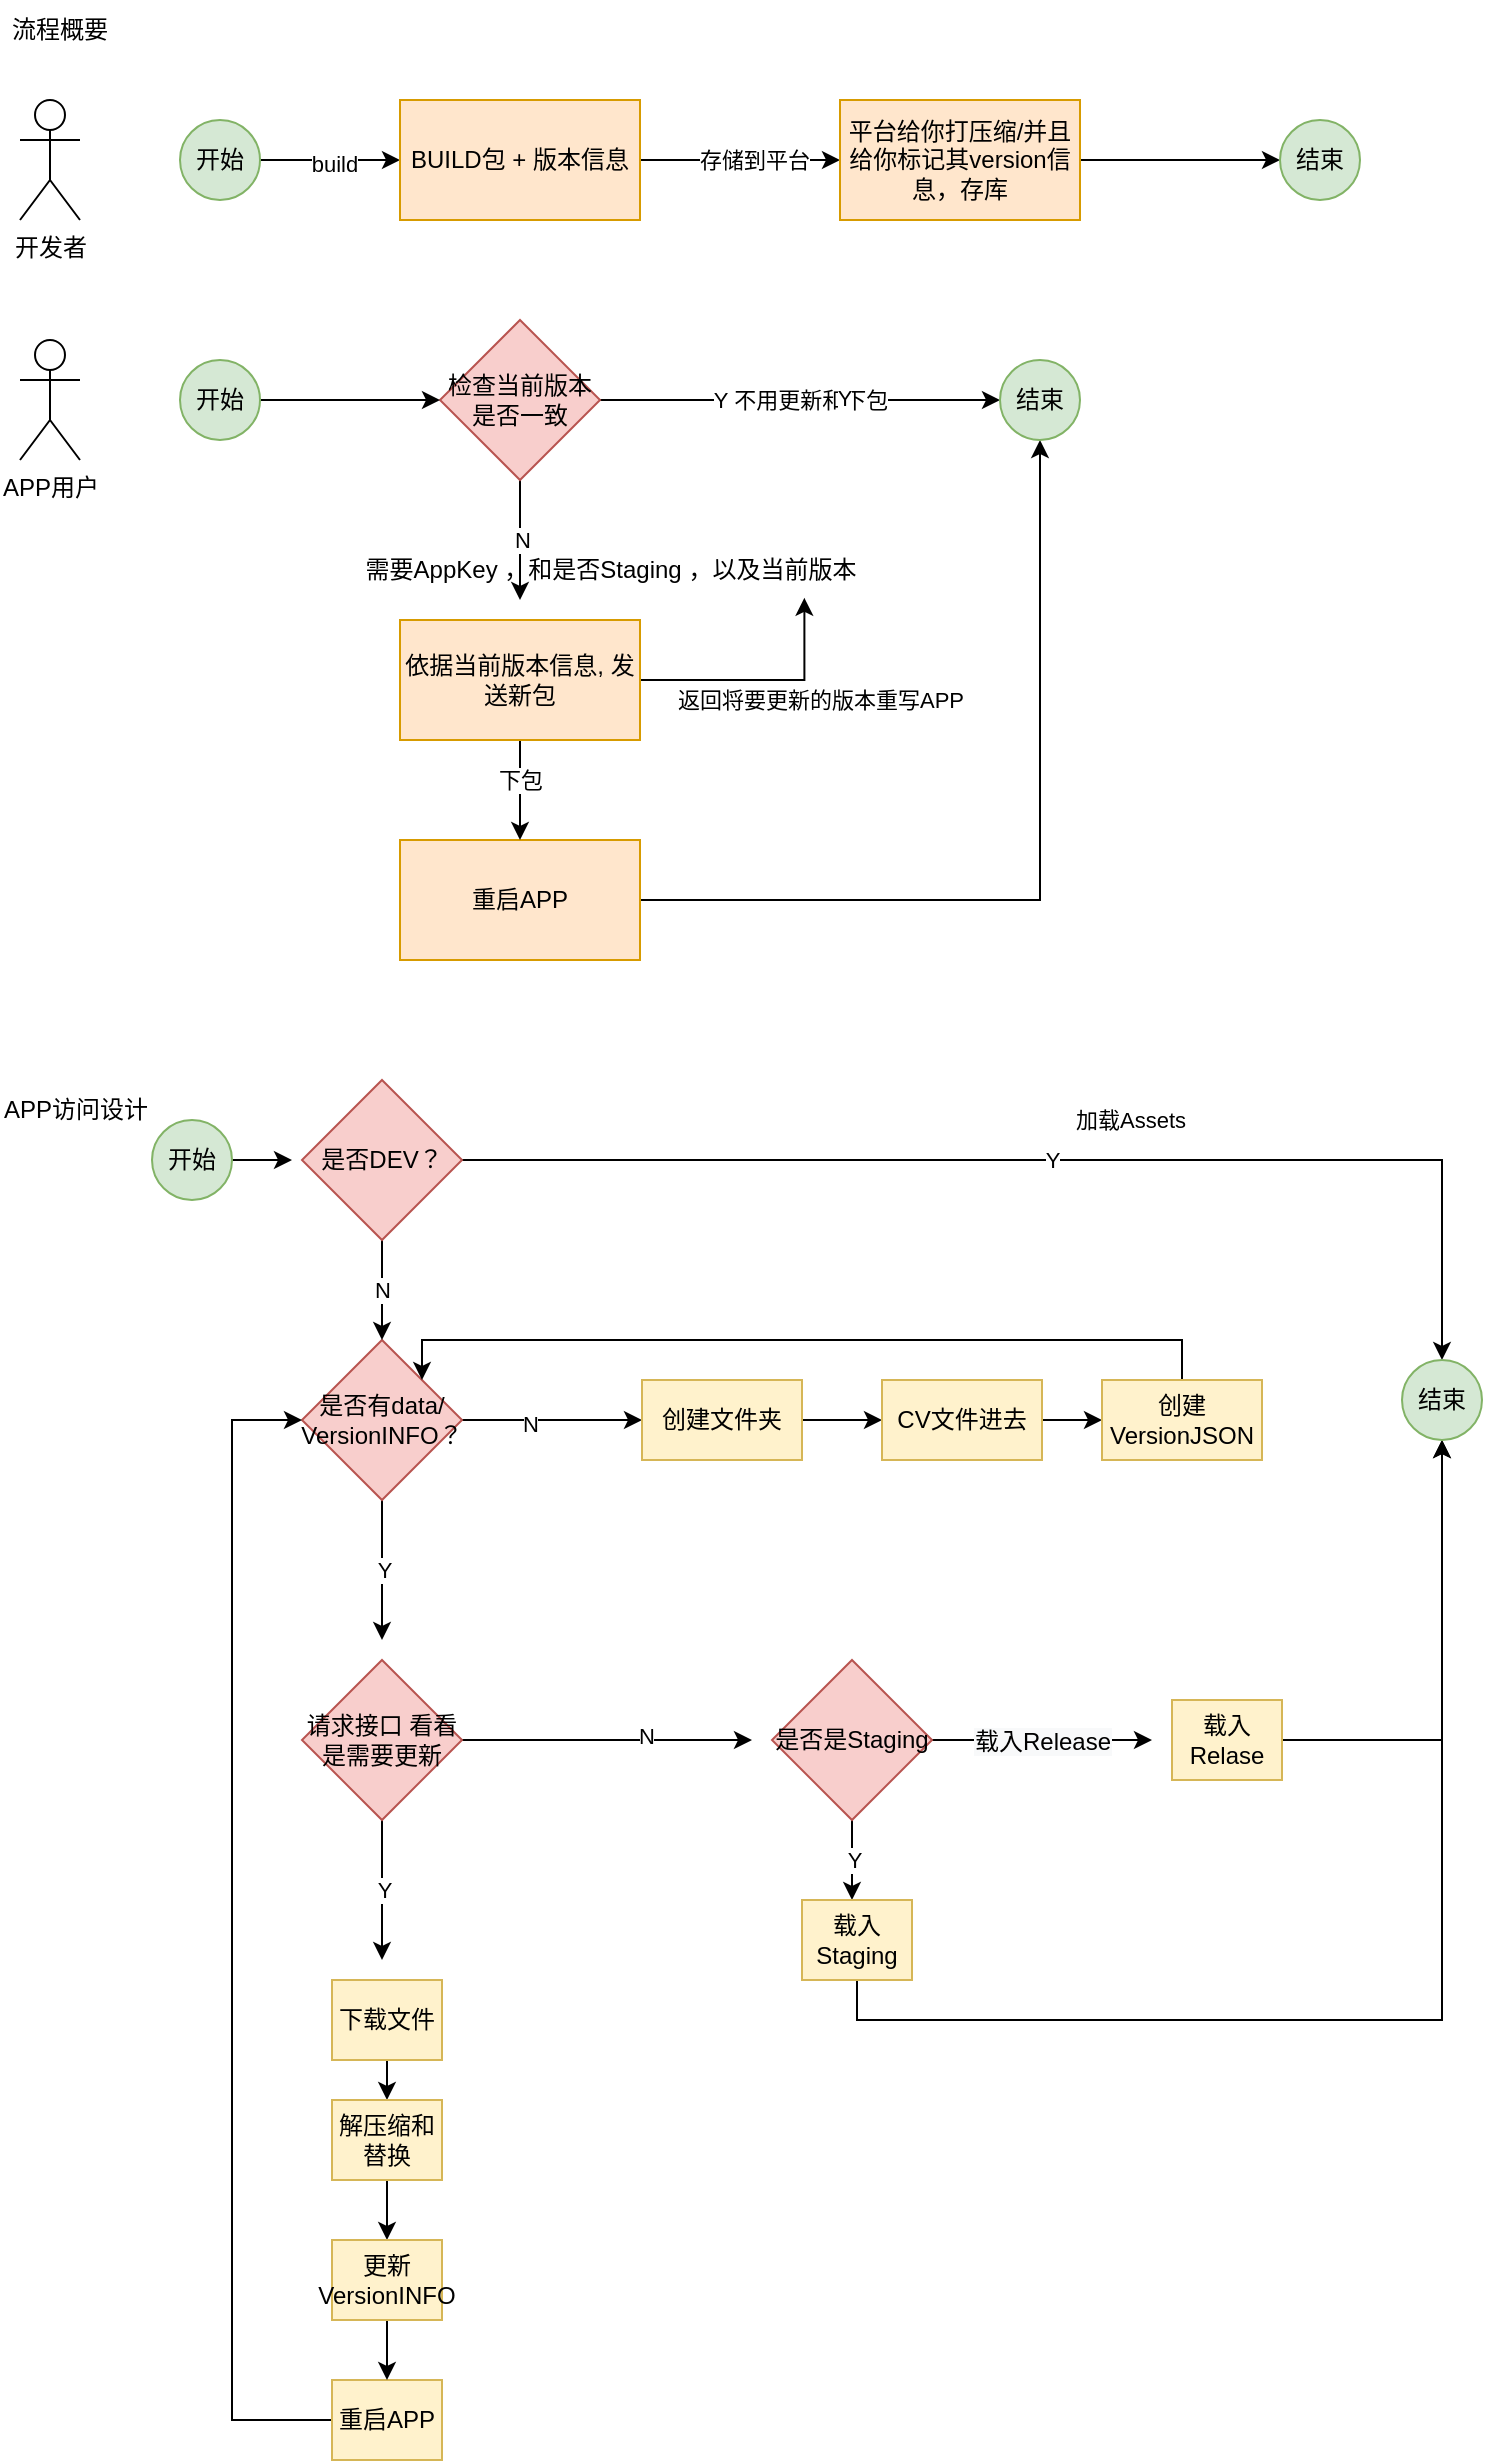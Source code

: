 <mxfile version="16.1.2" type="device"><diagram id="2lM2lwTUtbdxGsBKdN3J" name="第 1 页"><mxGraphModel dx="1106" dy="830" grid="1" gridSize="10" guides="1" tooltips="1" connect="1" arrows="1" fold="1" page="1" pageScale="1" pageWidth="827" pageHeight="1169" math="0" shadow="0"><root><mxCell id="0"/><mxCell id="1" parent="0"/><mxCell id="BhmfG3ROlnPIpAQ-kHiL-32" style="edgeStyle=orthogonalEdgeStyle;rounded=0;orthogonalLoop=1;jettySize=auto;html=1;exitX=1;exitY=0.5;exitDx=0;exitDy=0;" parent="1" source="BhmfG3ROlnPIpAQ-kHiL-6" target="BhmfG3ROlnPIpAQ-kHiL-12" edge="1"><mxGeometry relative="1" as="geometry"/></mxCell><mxCell id="BhmfG3ROlnPIpAQ-kHiL-39" value="build" style="edgeLabel;html=1;align=center;verticalAlign=middle;resizable=0;points=[];" parent="BhmfG3ROlnPIpAQ-kHiL-32" vertex="1" connectable="0"><mxGeometry x="0.039" y="-2" relative="1" as="geometry"><mxPoint as="offset"/></mxGeometry></mxCell><mxCell id="BhmfG3ROlnPIpAQ-kHiL-6" value="开始" style="ellipse;whiteSpace=wrap;html=1;aspect=fixed;fillColor=#d5e8d4;strokeColor=#82b366;" parent="1" vertex="1"><mxGeometry x="105" y="80" width="40" height="40" as="geometry"/></mxCell><mxCell id="BhmfG3ROlnPIpAQ-kHiL-8" value="开发者" style="shape=umlActor;verticalLabelPosition=bottom;verticalAlign=top;html=1;outlineConnect=0;" parent="1" vertex="1"><mxGeometry x="25" y="70" width="30" height="60" as="geometry"/></mxCell><mxCell id="BhmfG3ROlnPIpAQ-kHiL-11" value="APP用户" style="shape=umlActor;verticalLabelPosition=bottom;verticalAlign=top;html=1;outlineConnect=0;" parent="1" vertex="1"><mxGeometry x="25" y="190" width="30" height="60" as="geometry"/></mxCell><mxCell id="BhmfG3ROlnPIpAQ-kHiL-33" style="edgeStyle=orthogonalEdgeStyle;rounded=0;orthogonalLoop=1;jettySize=auto;html=1;exitX=1;exitY=0.5;exitDx=0;exitDy=0;" parent="1" source="BhmfG3ROlnPIpAQ-kHiL-12" target="BhmfG3ROlnPIpAQ-kHiL-13" edge="1"><mxGeometry relative="1" as="geometry"/></mxCell><mxCell id="BhmfG3ROlnPIpAQ-kHiL-36" value="存储到平台" style="edgeLabel;html=1;align=center;verticalAlign=middle;resizable=0;points=[];" parent="BhmfG3ROlnPIpAQ-kHiL-33" vertex="1" connectable="0"><mxGeometry x="-0.308" y="2" relative="1" as="geometry"><mxPoint x="22" y="2" as="offset"/></mxGeometry></mxCell><mxCell id="BhmfG3ROlnPIpAQ-kHiL-12" value="BUILD包 + 版本信息" style="rounded=0;whiteSpace=wrap;html=1;fillColor=#ffe6cc;strokeColor=#d79b00;" parent="1" vertex="1"><mxGeometry x="215" y="70" width="120" height="60" as="geometry"/></mxCell><mxCell id="BhmfG3ROlnPIpAQ-kHiL-35" style="edgeStyle=orthogonalEdgeStyle;rounded=0;orthogonalLoop=1;jettySize=auto;html=1;exitX=1;exitY=0.5;exitDx=0;exitDy=0;entryX=0;entryY=0.5;entryDx=0;entryDy=0;" parent="1" source="BhmfG3ROlnPIpAQ-kHiL-13" target="BhmfG3ROlnPIpAQ-kHiL-31" edge="1"><mxGeometry relative="1" as="geometry"/></mxCell><mxCell id="BhmfG3ROlnPIpAQ-kHiL-13" value="平台给你打压缩/并且给你标记其version信息，存库" style="rounded=0;whiteSpace=wrap;html=1;fillColor=#ffe6cc;strokeColor=#d79b00;" parent="1" vertex="1"><mxGeometry x="435" y="70" width="120" height="60" as="geometry"/></mxCell><mxCell id="BhmfG3ROlnPIpAQ-kHiL-40" value="N" style="edgeStyle=orthogonalEdgeStyle;rounded=0;orthogonalLoop=1;jettySize=auto;html=1;exitX=0.5;exitY=1;exitDx=0;exitDy=0;entryX=0.5;entryY=0;entryDx=0;entryDy=0;" parent="1" source="BhmfG3ROlnPIpAQ-kHiL-17" edge="1"><mxGeometry relative="1" as="geometry"><mxPoint x="275" y="320" as="targetPoint"/></mxGeometry></mxCell><mxCell id="BhmfG3ROlnPIpAQ-kHiL-41" value="Y 不用更新和下包" style="edgeStyle=orthogonalEdgeStyle;rounded=0;orthogonalLoop=1;jettySize=auto;html=1;exitX=1;exitY=0.5;exitDx=0;exitDy=0;entryX=0;entryY=0.5;entryDx=0;entryDy=0;" parent="1" source="BhmfG3ROlnPIpAQ-kHiL-17" target="BhmfG3ROlnPIpAQ-kHiL-43" edge="1"><mxGeometry relative="1" as="geometry"><mxPoint x="415" y="220.31" as="targetPoint"/></mxGeometry></mxCell><mxCell id="BhmfG3ROlnPIpAQ-kHiL-42" value="Y" style="edgeLabel;html=1;align=center;verticalAlign=middle;resizable=0;points=[];" parent="BhmfG3ROlnPIpAQ-kHiL-41" vertex="1" connectable="0"><mxGeometry x="0.219" y="1" relative="1" as="geometry"><mxPoint as="offset"/></mxGeometry></mxCell><mxCell id="BhmfG3ROlnPIpAQ-kHiL-17" value="检查当前版本是否一致" style="rhombus;whiteSpace=wrap;html=1;fillColor=#f8cecc;strokeColor=#b85450;" parent="1" vertex="1"><mxGeometry x="235" y="180" width="80" height="80" as="geometry"/></mxCell><mxCell id="BhmfG3ROlnPIpAQ-kHiL-46" style="edgeStyle=orthogonalEdgeStyle;rounded=0;orthogonalLoop=1;jettySize=auto;html=1;exitX=1;exitY=0.5;exitDx=0;exitDy=0;" parent="1" source="BhmfG3ROlnPIpAQ-kHiL-20" target="BhmfG3ROlnPIpAQ-kHiL-43" edge="1"><mxGeometry relative="1" as="geometry"/></mxCell><mxCell id="BhmfG3ROlnPIpAQ-kHiL-20" value="重启APP" style="rounded=0;whiteSpace=wrap;html=1;fillColor=#ffe6cc;strokeColor=#d79b00;" parent="1" vertex="1"><mxGeometry x="215" y="440" width="120" height="60" as="geometry"/></mxCell><mxCell id="BhmfG3ROlnPIpAQ-kHiL-31" value="结束" style="ellipse;whiteSpace=wrap;html=1;aspect=fixed;fillColor=#d5e8d4;strokeColor=#82b366;" parent="1" vertex="1"><mxGeometry x="655" y="80" width="40" height="40" as="geometry"/></mxCell><mxCell id="BhmfG3ROlnPIpAQ-kHiL-51" style="edgeStyle=orthogonalEdgeStyle;rounded=0;orthogonalLoop=1;jettySize=auto;html=1;exitX=1;exitY=0.5;exitDx=0;exitDy=0;entryX=0;entryY=0.5;entryDx=0;entryDy=0;" parent="1" source="BhmfG3ROlnPIpAQ-kHiL-37" target="BhmfG3ROlnPIpAQ-kHiL-17" edge="1"><mxGeometry relative="1" as="geometry"/></mxCell><mxCell id="BhmfG3ROlnPIpAQ-kHiL-37" value="开始" style="ellipse;whiteSpace=wrap;html=1;aspect=fixed;fillColor=#d5e8d4;strokeColor=#82b366;" parent="1" vertex="1"><mxGeometry x="105" y="200" width="40" height="40" as="geometry"/></mxCell><mxCell id="BhmfG3ROlnPIpAQ-kHiL-43" value="结束" style="ellipse;whiteSpace=wrap;html=1;aspect=fixed;fillColor=#d5e8d4;strokeColor=#82b366;" parent="1" vertex="1"><mxGeometry x="515" y="200" width="40" height="40" as="geometry"/></mxCell><mxCell id="BhmfG3ROlnPIpAQ-kHiL-45" style="edgeStyle=orthogonalEdgeStyle;rounded=0;orthogonalLoop=1;jettySize=auto;html=1;exitX=0.5;exitY=1;exitDx=0;exitDy=0;" parent="1" source="BhmfG3ROlnPIpAQ-kHiL-44" target="BhmfG3ROlnPIpAQ-kHiL-20" edge="1"><mxGeometry relative="1" as="geometry"/></mxCell><mxCell id="BhmfG3ROlnPIpAQ-kHiL-50" value="下包" style="edgeLabel;html=1;align=center;verticalAlign=middle;resizable=0;points=[];" parent="BhmfG3ROlnPIpAQ-kHiL-45" vertex="1" connectable="0"><mxGeometry x="-0.339" y="1" relative="1" as="geometry"><mxPoint x="-1" y="3" as="offset"/></mxGeometry></mxCell><mxCell id="BhmfG3ROlnPIpAQ-kHiL-48" style="edgeStyle=orthogonalEdgeStyle;rounded=0;orthogonalLoop=1;jettySize=auto;html=1;exitX=1;exitY=0.5;exitDx=0;exitDy=0;entryX=0.86;entryY=0.964;entryDx=0;entryDy=0;entryPerimeter=0;" parent="1" source="BhmfG3ROlnPIpAQ-kHiL-44" target="BhmfG3ROlnPIpAQ-kHiL-47" edge="1"><mxGeometry relative="1" as="geometry"/></mxCell><mxCell id="BhmfG3ROlnPIpAQ-kHiL-49" value="返回将要更新的版本重写APP" style="edgeLabel;html=1;align=center;verticalAlign=middle;resizable=0;points=[];" parent="BhmfG3ROlnPIpAQ-kHiL-48" vertex="1" connectable="0"><mxGeometry x="-0.193" y="-2" relative="1" as="geometry"><mxPoint x="40" y="8" as="offset"/></mxGeometry></mxCell><mxCell id="BhmfG3ROlnPIpAQ-kHiL-44" value="依据当前版本信息, 发送新包" style="rounded=0;whiteSpace=wrap;html=1;fillColor=#ffe6cc;strokeColor=#d79b00;" parent="1" vertex="1"><mxGeometry x="215" y="330" width="120" height="60" as="geometry"/></mxCell><mxCell id="BhmfG3ROlnPIpAQ-kHiL-47" value="需要AppKey ，和是否Staging ，以及当前版本" style="text;html=1;align=center;verticalAlign=middle;resizable=0;points=[];autosize=1;strokeColor=none;fillColor=none;" parent="1" vertex="1"><mxGeometry x="185" y="290" width="270" height="30" as="geometry"/></mxCell><mxCell id="2VMpYK0dCk2_2af81qOv-3" value="流程概要" style="text;html=1;strokeColor=none;fillColor=none;align=center;verticalAlign=middle;whiteSpace=wrap;rounded=0;" parent="1" vertex="1"><mxGeometry x="15" y="20" width="60" height="30" as="geometry"/></mxCell><mxCell id="2VMpYK0dCk2_2af81qOv-20" value="APP访问设计" style="text;html=1;align=left;verticalAlign=middle;resizable=0;points=[];autosize=1;strokeColor=none;fillColor=none;" parent="1" vertex="1"><mxGeometry x="15" y="560" width="100" height="30" as="geometry"/></mxCell><mxCell id="2VMpYK0dCk2_2af81qOv-36" style="edgeStyle=orthogonalEdgeStyle;rounded=0;orthogonalLoop=1;jettySize=auto;html=1;exitX=1;exitY=0.5;exitDx=0;exitDy=0;" parent="1" source="2VMpYK0dCk2_2af81qOv-22" target="2VMpYK0dCk2_2af81qOv-31" edge="1"><mxGeometry relative="1" as="geometry"/></mxCell><mxCell id="2VMpYK0dCk2_2af81qOv-39" value="N" style="edgeLabel;html=1;align=center;verticalAlign=middle;resizable=0;points=[];" parent="2VMpYK0dCk2_2af81qOv-36" vertex="1" connectable="0"><mxGeometry x="-0.244" y="-2" relative="1" as="geometry"><mxPoint as="offset"/></mxGeometry></mxCell><mxCell id="2VMpYK0dCk2_2af81qOv-40" value="Y" style="edgeStyle=orthogonalEdgeStyle;rounded=0;orthogonalLoop=1;jettySize=auto;html=1;exitX=0.5;exitY=1;exitDx=0;exitDy=0;" parent="1" source="2VMpYK0dCk2_2af81qOv-22" edge="1"><mxGeometry relative="1" as="geometry"><mxPoint x="206" y="840" as="targetPoint"/></mxGeometry></mxCell><mxCell id="2VMpYK0dCk2_2af81qOv-22" value="是否有data/ VersionINFO？" style="rhombus;whiteSpace=wrap;html=1;fillColor=#f8cecc;strokeColor=#b85450;" parent="1" vertex="1"><mxGeometry x="166" y="690" width="80" height="80" as="geometry"/></mxCell><mxCell id="2VMpYK0dCk2_2af81qOv-27" value="Y" style="edgeStyle=orthogonalEdgeStyle;rounded=0;orthogonalLoop=1;jettySize=auto;html=1;exitX=0.5;exitY=1;exitDx=0;exitDy=0;entryX=0.5;entryY=0;entryDx=0;entryDy=0;" parent="1" source="2VMpYK0dCk2_2af81qOv-23" edge="1"><mxGeometry relative="1" as="geometry"><mxPoint x="441" y="970" as="targetPoint"/></mxGeometry></mxCell><mxCell id="2VMpYK0dCk2_2af81qOv-28" value="&lt;span style=&quot;font-size: 12px; background-color: rgb(248, 249, 250);&quot;&gt;载入Release&lt;/span&gt;" style="edgeStyle=orthogonalEdgeStyle;rounded=0;orthogonalLoop=1;jettySize=auto;html=1;exitX=1;exitY=0.5;exitDx=0;exitDy=0;" parent="1" source="2VMpYK0dCk2_2af81qOv-23" edge="1"><mxGeometry relative="1" as="geometry"><mxPoint x="591" y="890" as="targetPoint"/></mxGeometry></mxCell><mxCell id="2VMpYK0dCk2_2af81qOv-23" value="是否是Staging" style="rhombus;whiteSpace=wrap;html=1;fillColor=#f8cecc;strokeColor=#b85450;" parent="1" vertex="1"><mxGeometry x="401" y="850" width="80" height="80" as="geometry"/></mxCell><mxCell id="2VMpYK0dCk2_2af81qOv-37" style="edgeStyle=orthogonalEdgeStyle;rounded=0;orthogonalLoop=1;jettySize=auto;html=1;exitX=1;exitY=0.5;exitDx=0;exitDy=0;" parent="1" source="2VMpYK0dCk2_2af81qOv-31" target="2VMpYK0dCk2_2af81qOv-32" edge="1"><mxGeometry relative="1" as="geometry"/></mxCell><mxCell id="2VMpYK0dCk2_2af81qOv-31" value="创建文件夹" style="rounded=0;whiteSpace=wrap;html=1;fillColor=#fff2cc;strokeColor=#d6b656;" parent="1" vertex="1"><mxGeometry x="336" y="710" width="80" height="40" as="geometry"/></mxCell><mxCell id="2VMpYK0dCk2_2af81qOv-38" style="edgeStyle=orthogonalEdgeStyle;rounded=0;orthogonalLoop=1;jettySize=auto;html=1;exitX=1;exitY=0.5;exitDx=0;exitDy=0;" parent="1" source="2VMpYK0dCk2_2af81qOv-32" target="2VMpYK0dCk2_2af81qOv-33" edge="1"><mxGeometry relative="1" as="geometry"/></mxCell><mxCell id="2VMpYK0dCk2_2af81qOv-32" value="CV文件进去" style="rounded=0;whiteSpace=wrap;html=1;fillColor=#fff2cc;strokeColor=#d6b656;" parent="1" vertex="1"><mxGeometry x="456" y="710" width="80" height="40" as="geometry"/></mxCell><mxCell id="2VMpYK0dCk2_2af81qOv-66" style="edgeStyle=orthogonalEdgeStyle;rounded=0;orthogonalLoop=1;jettySize=auto;html=1;exitX=0.5;exitY=0;exitDx=0;exitDy=0;entryX=1;entryY=0;entryDx=0;entryDy=0;" parent="1" source="2VMpYK0dCk2_2af81qOv-33" target="2VMpYK0dCk2_2af81qOv-22" edge="1"><mxGeometry relative="1" as="geometry"><Array as="points"><mxPoint x="606" y="690"/><mxPoint x="226" y="690"/></Array></mxGeometry></mxCell><mxCell id="2VMpYK0dCk2_2af81qOv-33" value="创建VersionJSON" style="rounded=0;whiteSpace=wrap;html=1;fillColor=#fff2cc;strokeColor=#d6b656;" parent="1" vertex="1"><mxGeometry x="566" y="710" width="80" height="40" as="geometry"/></mxCell><mxCell id="2VMpYK0dCk2_2af81qOv-46" value="Y" style="edgeStyle=orthogonalEdgeStyle;rounded=0;orthogonalLoop=1;jettySize=auto;html=1;exitX=0.5;exitY=1;exitDx=0;exitDy=0;" parent="1" source="2VMpYK0dCk2_2af81qOv-45" edge="1"><mxGeometry relative="1" as="geometry"><mxPoint x="206" y="1000" as="targetPoint"/></mxGeometry></mxCell><mxCell id="2VMpYK0dCk2_2af81qOv-47" style="edgeStyle=orthogonalEdgeStyle;rounded=0;orthogonalLoop=1;jettySize=auto;html=1;exitX=1;exitY=0.5;exitDx=0;exitDy=0;" parent="1" source="2VMpYK0dCk2_2af81qOv-45" edge="1"><mxGeometry relative="1" as="geometry"><mxPoint x="391" y="890" as="targetPoint"/></mxGeometry></mxCell><mxCell id="2VMpYK0dCk2_2af81qOv-48" value="N" style="edgeLabel;html=1;align=center;verticalAlign=middle;resizable=0;points=[];" parent="2VMpYK0dCk2_2af81qOv-47" vertex="1" connectable="0"><mxGeometry x="0.269" y="3" relative="1" as="geometry"><mxPoint as="offset"/></mxGeometry></mxCell><mxCell id="2VMpYK0dCk2_2af81qOv-45" value="请求接口 看看是需要更新" style="rhombus;whiteSpace=wrap;html=1;fillColor=#f8cecc;strokeColor=#b85450;" parent="1" vertex="1"><mxGeometry x="166" y="850" width="80" height="80" as="geometry"/></mxCell><mxCell id="2VMpYK0dCk2_2af81qOv-53" style="edgeStyle=orthogonalEdgeStyle;rounded=0;orthogonalLoop=1;jettySize=auto;html=1;exitX=0.5;exitY=1;exitDx=0;exitDy=0;entryX=0.5;entryY=0;entryDx=0;entryDy=0;" parent="1" source="2VMpYK0dCk2_2af81qOv-49" target="2VMpYK0dCk2_2af81qOv-50" edge="1"><mxGeometry relative="1" as="geometry"/></mxCell><mxCell id="2VMpYK0dCk2_2af81qOv-49" value="下载文件" style="rounded=0;whiteSpace=wrap;html=1;fillColor=#fff2cc;strokeColor=#d6b656;" parent="1" vertex="1"><mxGeometry x="181" y="1010" width="55" height="40" as="geometry"/></mxCell><mxCell id="2VMpYK0dCk2_2af81qOv-54" style="edgeStyle=orthogonalEdgeStyle;rounded=0;orthogonalLoop=1;jettySize=auto;html=1;exitX=0.5;exitY=1;exitDx=0;exitDy=0;" parent="1" source="2VMpYK0dCk2_2af81qOv-50" target="2VMpYK0dCk2_2af81qOv-52" edge="1"><mxGeometry relative="1" as="geometry"/></mxCell><mxCell id="2VMpYK0dCk2_2af81qOv-50" value="解压缩和替换" style="rounded=0;whiteSpace=wrap;html=1;fillColor=#fff2cc;strokeColor=#d6b656;" parent="1" vertex="1"><mxGeometry x="181" y="1070" width="55" height="40" as="geometry"/></mxCell><mxCell id="2VMpYK0dCk2_2af81qOv-56" style="edgeStyle=orthogonalEdgeStyle;rounded=0;orthogonalLoop=1;jettySize=auto;html=1;exitX=0;exitY=0.5;exitDx=0;exitDy=0;entryX=0;entryY=0.5;entryDx=0;entryDy=0;" parent="1" source="2VMpYK0dCk2_2af81qOv-51" target="2VMpYK0dCk2_2af81qOv-22" edge="1"><mxGeometry relative="1" as="geometry"><Array as="points"><mxPoint x="131" y="1230"/><mxPoint x="131" y="730"/></Array></mxGeometry></mxCell><mxCell id="2VMpYK0dCk2_2af81qOv-51" value="重启APP" style="rounded=0;whiteSpace=wrap;html=1;fillColor=#fff2cc;strokeColor=#d6b656;" parent="1" vertex="1"><mxGeometry x="181" y="1210" width="55" height="40" as="geometry"/></mxCell><mxCell id="2VMpYK0dCk2_2af81qOv-55" style="edgeStyle=orthogonalEdgeStyle;rounded=0;orthogonalLoop=1;jettySize=auto;html=1;exitX=0.5;exitY=1;exitDx=0;exitDy=0;entryX=0.5;entryY=0;entryDx=0;entryDy=0;" parent="1" source="2VMpYK0dCk2_2af81qOv-52" target="2VMpYK0dCk2_2af81qOv-51" edge="1"><mxGeometry relative="1" as="geometry"/></mxCell><mxCell id="2VMpYK0dCk2_2af81qOv-52" value="更新VersionINFO" style="rounded=0;whiteSpace=wrap;html=1;fillColor=#fff2cc;strokeColor=#d6b656;" parent="1" vertex="1"><mxGeometry x="181" y="1140" width="55" height="40" as="geometry"/></mxCell><mxCell id="2VMpYK0dCk2_2af81qOv-68" style="edgeStyle=orthogonalEdgeStyle;rounded=0;orthogonalLoop=1;jettySize=auto;html=1;exitX=0.5;exitY=1;exitDx=0;exitDy=0;entryX=0.5;entryY=1;entryDx=0;entryDy=0;" parent="1" source="2VMpYK0dCk2_2af81qOv-57" target="2VMpYK0dCk2_2af81qOv-62" edge="1"><mxGeometry relative="1" as="geometry"/></mxCell><mxCell id="2VMpYK0dCk2_2af81qOv-57" value="载入Staging" style="rounded=0;whiteSpace=wrap;html=1;fillColor=#fff2cc;strokeColor=#d6b656;" parent="1" vertex="1"><mxGeometry x="416" y="970" width="55" height="40" as="geometry"/></mxCell><mxCell id="2VMpYK0dCk2_2af81qOv-67" style="edgeStyle=orthogonalEdgeStyle;rounded=0;orthogonalLoop=1;jettySize=auto;html=1;exitX=1;exitY=0.5;exitDx=0;exitDy=0;entryX=0.5;entryY=1;entryDx=0;entryDy=0;" parent="1" source="2VMpYK0dCk2_2af81qOv-58" target="2VMpYK0dCk2_2af81qOv-62" edge="1"><mxGeometry relative="1" as="geometry"/></mxCell><mxCell id="2VMpYK0dCk2_2af81qOv-58" value="载入Relase" style="rounded=0;whiteSpace=wrap;html=1;fillColor=#fff2cc;strokeColor=#d6b656;" parent="1" vertex="1"><mxGeometry x="601" y="870" width="55" height="40" as="geometry"/></mxCell><mxCell id="2VMpYK0dCk2_2af81qOv-60" value="N" style="edgeStyle=orthogonalEdgeStyle;rounded=0;orthogonalLoop=1;jettySize=auto;html=1;exitX=0.5;exitY=1;exitDx=0;exitDy=0;entryX=0.5;entryY=0;entryDx=0;entryDy=0;" parent="1" source="2VMpYK0dCk2_2af81qOv-59" target="2VMpYK0dCk2_2af81qOv-22" edge="1"><mxGeometry relative="1" as="geometry"/></mxCell><mxCell id="2VMpYK0dCk2_2af81qOv-61" value="Y" style="edgeStyle=orthogonalEdgeStyle;rounded=0;orthogonalLoop=1;jettySize=auto;html=1;exitX=1;exitY=0.5;exitDx=0;exitDy=0;entryX=0.5;entryY=0;entryDx=0;entryDy=0;" parent="1" source="2VMpYK0dCk2_2af81qOv-59" target="2VMpYK0dCk2_2af81qOv-62" edge="1"><mxGeometry relative="1" as="geometry"><mxPoint x="421" y="600" as="targetPoint"/></mxGeometry></mxCell><mxCell id="2VMpYK0dCk2_2af81qOv-63" value="加载Assets" style="edgeLabel;html=1;align=center;verticalAlign=middle;resizable=0;points=[];" parent="2VMpYK0dCk2_2af81qOv-61" vertex="1" connectable="0"><mxGeometry x="0.344" y="-2" relative="1" as="geometry"><mxPoint x="-63" y="-22" as="offset"/></mxGeometry></mxCell><mxCell id="2VMpYK0dCk2_2af81qOv-59" value="是否DEV？" style="rhombus;whiteSpace=wrap;html=1;fillColor=#f8cecc;strokeColor=#b85450;" parent="1" vertex="1"><mxGeometry x="166" y="560" width="80" height="80" as="geometry"/></mxCell><mxCell id="2VMpYK0dCk2_2af81qOv-62" value="结束" style="ellipse;whiteSpace=wrap;html=1;aspect=fixed;fillColor=#d5e8d4;strokeColor=#82b366;" parent="1" vertex="1"><mxGeometry x="716" y="700" width="40" height="40" as="geometry"/></mxCell><mxCell id="2VMpYK0dCk2_2af81qOv-70" style="edgeStyle=orthogonalEdgeStyle;rounded=0;orthogonalLoop=1;jettySize=auto;html=1;exitX=1;exitY=0.5;exitDx=0;exitDy=0;" parent="1" source="2VMpYK0dCk2_2af81qOv-69" edge="1"><mxGeometry relative="1" as="geometry"><mxPoint x="161" y="600" as="targetPoint"/></mxGeometry></mxCell><mxCell id="2VMpYK0dCk2_2af81qOv-69" value="开始" style="ellipse;whiteSpace=wrap;html=1;aspect=fixed;fillColor=#d5e8d4;strokeColor=#82b366;" parent="1" vertex="1"><mxGeometry x="91" y="580" width="40" height="40" as="geometry"/></mxCell></root></mxGraphModel></diagram></mxfile>